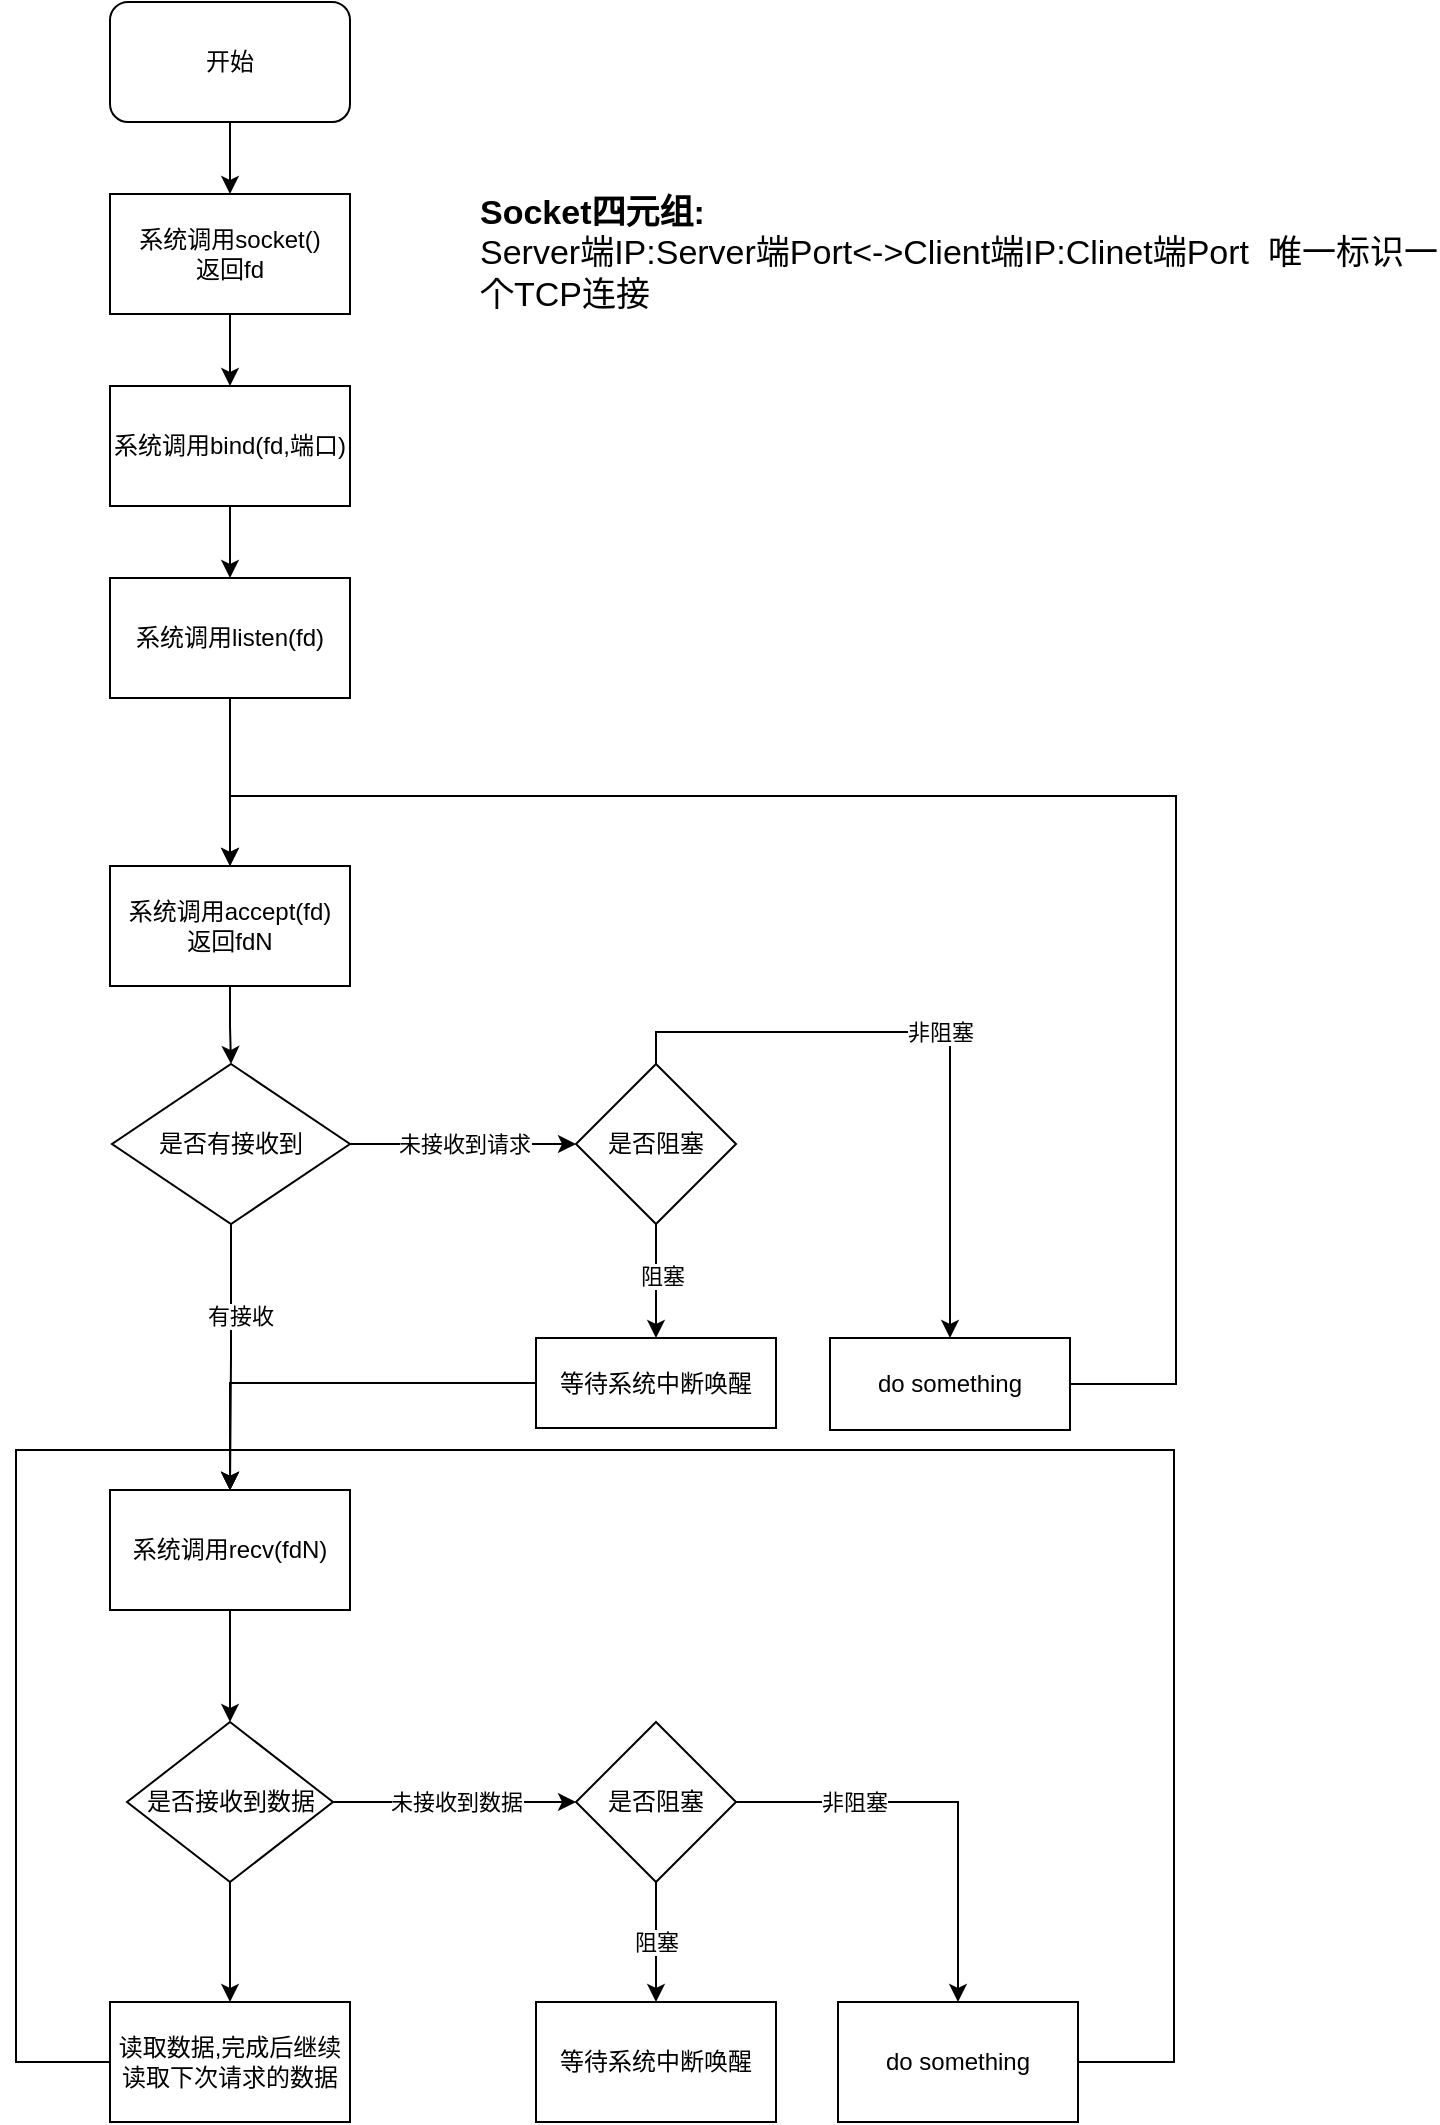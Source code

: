 <mxfile version="14.8.0" type="github">
  <diagram id="FrQ8_CAFMjXcX87B2lNz" name="第 1 页">
    <mxGraphModel dx="1426" dy="737" grid="0" gridSize="10" guides="1" tooltips="1" connect="1" arrows="1" fold="1" page="1" pageScale="1" pageWidth="827" pageHeight="1169" math="0" shadow="0">
      <root>
        <mxCell id="0" />
        <mxCell id="1" parent="0" />
        <mxCell id="5oSFcBpaG2POD1FFRAmP-25" style="edgeStyle=orthogonalEdgeStyle;rounded=0;orthogonalLoop=1;jettySize=auto;html=1;" edge="1" parent="1" source="5oSFcBpaG2POD1FFRAmP-1" target="5oSFcBpaG2POD1FFRAmP-5">
          <mxGeometry relative="1" as="geometry" />
        </mxCell>
        <mxCell id="5oSFcBpaG2POD1FFRAmP-1" value="系统调用socket()&lt;br&gt;返回fd" style="rounded=0;whiteSpace=wrap;html=1;" vertex="1" parent="1">
          <mxGeometry x="77" y="149" width="120" height="60" as="geometry" />
        </mxCell>
        <mxCell id="5oSFcBpaG2POD1FFRAmP-2" value="&lt;blockquote style=&quot;margin: 0px 0px 0px 40px ; border: none ; padding: 0px ; font-size: 17px&quot;&gt;Socket四元组:&lt;/blockquote&gt;&lt;blockquote style=&quot;margin: 0px 0px 0px 40px ; border: none ; padding: 0px ; font-size: 17px&quot;&gt;&lt;span style=&quot;font-weight: normal&quot;&gt;Server端IP:Server端Port&amp;lt;-&amp;gt;Client端IP:Clinet端Port&amp;nbsp; 唯一标识一个TCP连接&lt;/span&gt;&lt;/blockquote&gt;" style="text;html=1;strokeColor=none;fillColor=none;align=left;verticalAlign=middle;whiteSpace=wrap;rounded=0;fontStyle=1;fontSize=17;" vertex="1" parent="1">
          <mxGeometry x="220" y="140.5" width="521" height="77" as="geometry" />
        </mxCell>
        <mxCell id="5oSFcBpaG2POD1FFRAmP-24" style="edgeStyle=orthogonalEdgeStyle;rounded=0;orthogonalLoop=1;jettySize=auto;html=1;entryX=0.5;entryY=0;entryDx=0;entryDy=0;" edge="1" parent="1" source="5oSFcBpaG2POD1FFRAmP-3" target="5oSFcBpaG2POD1FFRAmP-1">
          <mxGeometry relative="1" as="geometry" />
        </mxCell>
        <mxCell id="5oSFcBpaG2POD1FFRAmP-3" value="开始" style="rounded=1;whiteSpace=wrap;html=1;align=center;" vertex="1" parent="1">
          <mxGeometry x="77" y="53" width="120" height="60" as="geometry" />
        </mxCell>
        <mxCell id="5oSFcBpaG2POD1FFRAmP-26" style="edgeStyle=orthogonalEdgeStyle;rounded=0;orthogonalLoop=1;jettySize=auto;html=1;entryX=0.5;entryY=0;entryDx=0;entryDy=0;" edge="1" parent="1" source="5oSFcBpaG2POD1FFRAmP-5" target="5oSFcBpaG2POD1FFRAmP-6">
          <mxGeometry relative="1" as="geometry" />
        </mxCell>
        <mxCell id="5oSFcBpaG2POD1FFRAmP-5" value="系统调用bind(fd,端口)" style="rounded=0;whiteSpace=wrap;html=1;align=center;" vertex="1" parent="1">
          <mxGeometry x="77" y="245" width="120" height="60" as="geometry" />
        </mxCell>
        <mxCell id="5oSFcBpaG2POD1FFRAmP-27" style="edgeStyle=orthogonalEdgeStyle;rounded=0;orthogonalLoop=1;jettySize=auto;html=1;entryX=0.5;entryY=0;entryDx=0;entryDy=0;" edge="1" parent="1" source="5oSFcBpaG2POD1FFRAmP-6" target="5oSFcBpaG2POD1FFRAmP-7">
          <mxGeometry relative="1" as="geometry" />
        </mxCell>
        <mxCell id="5oSFcBpaG2POD1FFRAmP-6" value="系统调用listen(fd)" style="rounded=0;whiteSpace=wrap;html=1;align=center;" vertex="1" parent="1">
          <mxGeometry x="77" y="341" width="120" height="60" as="geometry" />
        </mxCell>
        <mxCell id="5oSFcBpaG2POD1FFRAmP-22" style="edgeStyle=orthogonalEdgeStyle;rounded=0;orthogonalLoop=1;jettySize=auto;html=1;entryX=0.5;entryY=0;entryDx=0;entryDy=0;" edge="1" parent="1" source="5oSFcBpaG2POD1FFRAmP-7" target="5oSFcBpaG2POD1FFRAmP-11">
          <mxGeometry relative="1" as="geometry" />
        </mxCell>
        <mxCell id="5oSFcBpaG2POD1FFRAmP-7" value="系统调用accept(fd)&lt;br&gt;返回fdN" style="rounded=0;whiteSpace=wrap;html=1;align=center;" vertex="1" parent="1">
          <mxGeometry x="77" y="485" width="120" height="60" as="geometry" />
        </mxCell>
        <mxCell id="5oSFcBpaG2POD1FFRAmP-29" style="edgeStyle=orthogonalEdgeStyle;rounded=0;orthogonalLoop=1;jettySize=auto;html=1;entryX=0.5;entryY=0;entryDx=0;entryDy=0;" edge="1" parent="1" source="5oSFcBpaG2POD1FFRAmP-9" target="5oSFcBpaG2POD1FFRAmP-28">
          <mxGeometry relative="1" as="geometry" />
        </mxCell>
        <mxCell id="5oSFcBpaG2POD1FFRAmP-9" value="系统调用recv(fdN)" style="rounded=0;whiteSpace=wrap;html=1;align=center;" vertex="1" parent="1">
          <mxGeometry x="77" y="797" width="120" height="60" as="geometry" />
        </mxCell>
        <mxCell id="5oSFcBpaG2POD1FFRAmP-12" style="edgeStyle=orthogonalEdgeStyle;rounded=0;orthogonalLoop=1;jettySize=auto;html=1;entryX=0.5;entryY=0;entryDx=0;entryDy=0;" edge="1" parent="1" source="5oSFcBpaG2POD1FFRAmP-11" target="5oSFcBpaG2POD1FFRAmP-9">
          <mxGeometry relative="1" as="geometry" />
        </mxCell>
        <mxCell id="5oSFcBpaG2POD1FFRAmP-13" value="有接收" style="edgeLabel;html=1;align=center;verticalAlign=middle;resizable=0;points=[];" vertex="1" connectable="0" parent="5oSFcBpaG2POD1FFRAmP-12">
          <mxGeometry x="-0.321" y="4" relative="1" as="geometry">
            <mxPoint as="offset" />
          </mxGeometry>
        </mxCell>
        <mxCell id="5oSFcBpaG2POD1FFRAmP-15" value="未接收到请求" style="edgeStyle=orthogonalEdgeStyle;rounded=0;orthogonalLoop=1;jettySize=auto;html=1;" edge="1" parent="1" source="5oSFcBpaG2POD1FFRAmP-11" target="5oSFcBpaG2POD1FFRAmP-14">
          <mxGeometry relative="1" as="geometry" />
        </mxCell>
        <mxCell id="5oSFcBpaG2POD1FFRAmP-11" value="是否有接收到" style="rhombus;whiteSpace=wrap;html=1;align=center;" vertex="1" parent="1">
          <mxGeometry x="78" y="584" width="119" height="80" as="geometry" />
        </mxCell>
        <mxCell id="5oSFcBpaG2POD1FFRAmP-17" style="edgeStyle=orthogonalEdgeStyle;rounded=0;orthogonalLoop=1;jettySize=auto;html=1;" edge="1" parent="1" source="5oSFcBpaG2POD1FFRAmP-14" target="5oSFcBpaG2POD1FFRAmP-16">
          <mxGeometry relative="1" as="geometry" />
        </mxCell>
        <mxCell id="5oSFcBpaG2POD1FFRAmP-18" value="阻塞" style="edgeLabel;html=1;align=center;verticalAlign=middle;resizable=0;points=[];" vertex="1" connectable="0" parent="5oSFcBpaG2POD1FFRAmP-17">
          <mxGeometry x="-0.088" y="3" relative="1" as="geometry">
            <mxPoint as="offset" />
          </mxGeometry>
        </mxCell>
        <mxCell id="5oSFcBpaG2POD1FFRAmP-19" value="非阻塞" style="edgeStyle=orthogonalEdgeStyle;rounded=0;orthogonalLoop=1;jettySize=auto;html=1;entryX=0.5;entryY=0;entryDx=0;entryDy=0;" edge="1" parent="1" source="5oSFcBpaG2POD1FFRAmP-14" target="5oSFcBpaG2POD1FFRAmP-20">
          <mxGeometry relative="1" as="geometry">
            <mxPoint x="140" y="582" as="targetPoint" />
            <Array as="points">
              <mxPoint x="350" y="568" />
              <mxPoint x="497" y="568" />
            </Array>
          </mxGeometry>
        </mxCell>
        <mxCell id="5oSFcBpaG2POD1FFRAmP-14" value="是否阻塞" style="rhombus;whiteSpace=wrap;html=1;align=center;" vertex="1" parent="1">
          <mxGeometry x="310" y="584" width="80" height="80" as="geometry" />
        </mxCell>
        <mxCell id="5oSFcBpaG2POD1FFRAmP-42" style="edgeStyle=orthogonalEdgeStyle;rounded=0;orthogonalLoop=1;jettySize=auto;html=1;" edge="1" parent="1" source="5oSFcBpaG2POD1FFRAmP-16" target="5oSFcBpaG2POD1FFRAmP-9">
          <mxGeometry relative="1" as="geometry" />
        </mxCell>
        <mxCell id="5oSFcBpaG2POD1FFRAmP-16" value="等待系统中断唤醒" style="rounded=0;whiteSpace=wrap;html=1;align=center;" vertex="1" parent="1">
          <mxGeometry x="290" y="721" width="120" height="45" as="geometry" />
        </mxCell>
        <mxCell id="5oSFcBpaG2POD1FFRAmP-21" style="edgeStyle=orthogonalEdgeStyle;rounded=0;orthogonalLoop=1;jettySize=auto;html=1;entryX=0.5;entryY=0;entryDx=0;entryDy=0;" edge="1" parent="1" source="5oSFcBpaG2POD1FFRAmP-20" target="5oSFcBpaG2POD1FFRAmP-7">
          <mxGeometry relative="1" as="geometry">
            <Array as="points">
              <mxPoint x="610" y="744" />
              <mxPoint x="610" y="450" />
              <mxPoint x="137" y="450" />
            </Array>
          </mxGeometry>
        </mxCell>
        <mxCell id="5oSFcBpaG2POD1FFRAmP-20" value="do something" style="rounded=0;whiteSpace=wrap;html=1;align=center;" vertex="1" parent="1">
          <mxGeometry x="437" y="721" width="120" height="46" as="geometry" />
        </mxCell>
        <mxCell id="5oSFcBpaG2POD1FFRAmP-34" value="未接收到数据" style="edgeStyle=orthogonalEdgeStyle;rounded=0;orthogonalLoop=1;jettySize=auto;html=1;entryX=0;entryY=0.5;entryDx=0;entryDy=0;" edge="1" parent="1" source="5oSFcBpaG2POD1FFRAmP-28" target="5oSFcBpaG2POD1FFRAmP-33">
          <mxGeometry relative="1" as="geometry" />
        </mxCell>
        <mxCell id="5oSFcBpaG2POD1FFRAmP-40" style="edgeStyle=orthogonalEdgeStyle;rounded=0;orthogonalLoop=1;jettySize=auto;html=1;entryX=0.5;entryY=0;entryDx=0;entryDy=0;" edge="1" parent="1" source="5oSFcBpaG2POD1FFRAmP-28" target="5oSFcBpaG2POD1FFRAmP-39">
          <mxGeometry relative="1" as="geometry" />
        </mxCell>
        <mxCell id="5oSFcBpaG2POD1FFRAmP-28" value="是否接收到数据" style="rhombus;whiteSpace=wrap;html=1;align=center;" vertex="1" parent="1">
          <mxGeometry x="85.5" y="913" width="103" height="80" as="geometry" />
        </mxCell>
        <mxCell id="5oSFcBpaG2POD1FFRAmP-32" value="等待系统中断唤醒" style="rounded=0;whiteSpace=wrap;html=1;align=center;" vertex="1" parent="1">
          <mxGeometry x="290" y="1053" width="120" height="60" as="geometry" />
        </mxCell>
        <mxCell id="5oSFcBpaG2POD1FFRAmP-35" value="阻塞" style="edgeStyle=orthogonalEdgeStyle;rounded=0;orthogonalLoop=1;jettySize=auto;html=1;entryX=0.5;entryY=0;entryDx=0;entryDy=0;" edge="1" parent="1" source="5oSFcBpaG2POD1FFRAmP-33" target="5oSFcBpaG2POD1FFRAmP-32">
          <mxGeometry relative="1" as="geometry" />
        </mxCell>
        <mxCell id="5oSFcBpaG2POD1FFRAmP-37" style="edgeStyle=orthogonalEdgeStyle;rounded=0;orthogonalLoop=1;jettySize=auto;html=1;" edge="1" parent="1" source="5oSFcBpaG2POD1FFRAmP-33" target="5oSFcBpaG2POD1FFRAmP-36">
          <mxGeometry relative="1" as="geometry" />
        </mxCell>
        <mxCell id="5oSFcBpaG2POD1FFRAmP-43" value="非阻塞" style="edgeLabel;html=1;align=center;verticalAlign=middle;resizable=0;points=[];" vertex="1" connectable="0" parent="5oSFcBpaG2POD1FFRAmP-37">
          <mxGeometry x="-0.441" relative="1" as="geometry">
            <mxPoint as="offset" />
          </mxGeometry>
        </mxCell>
        <mxCell id="5oSFcBpaG2POD1FFRAmP-33" value="是否阻塞" style="rhombus;whiteSpace=wrap;html=1;align=center;" vertex="1" parent="1">
          <mxGeometry x="310" y="913" width="80" height="80" as="geometry" />
        </mxCell>
        <mxCell id="5oSFcBpaG2POD1FFRAmP-38" style="edgeStyle=orthogonalEdgeStyle;rounded=0;orthogonalLoop=1;jettySize=auto;html=1;entryX=0.5;entryY=0;entryDx=0;entryDy=0;" edge="1" parent="1" source="5oSFcBpaG2POD1FFRAmP-36" target="5oSFcBpaG2POD1FFRAmP-9">
          <mxGeometry relative="1" as="geometry">
            <Array as="points">
              <mxPoint x="609" y="1083" />
              <mxPoint x="609" y="777" />
              <mxPoint x="137" y="777" />
            </Array>
          </mxGeometry>
        </mxCell>
        <mxCell id="5oSFcBpaG2POD1FFRAmP-36" value="do something" style="rounded=0;whiteSpace=wrap;html=1;align=center;" vertex="1" parent="1">
          <mxGeometry x="441" y="1053" width="120" height="60" as="geometry" />
        </mxCell>
        <mxCell id="5oSFcBpaG2POD1FFRAmP-41" style="edgeStyle=orthogonalEdgeStyle;rounded=0;orthogonalLoop=1;jettySize=auto;html=1;entryX=0.5;entryY=0;entryDx=0;entryDy=0;" edge="1" parent="1" source="5oSFcBpaG2POD1FFRAmP-39" target="5oSFcBpaG2POD1FFRAmP-9">
          <mxGeometry relative="1" as="geometry">
            <Array as="points">
              <mxPoint x="30" y="1083" />
              <mxPoint x="30" y="777" />
              <mxPoint x="137" y="777" />
            </Array>
          </mxGeometry>
        </mxCell>
        <mxCell id="5oSFcBpaG2POD1FFRAmP-39" value="读取数据,完成后继续读取下次请求的数据" style="rounded=0;whiteSpace=wrap;html=1;align=center;" vertex="1" parent="1">
          <mxGeometry x="77" y="1053" width="120" height="60" as="geometry" />
        </mxCell>
      </root>
    </mxGraphModel>
  </diagram>
</mxfile>
